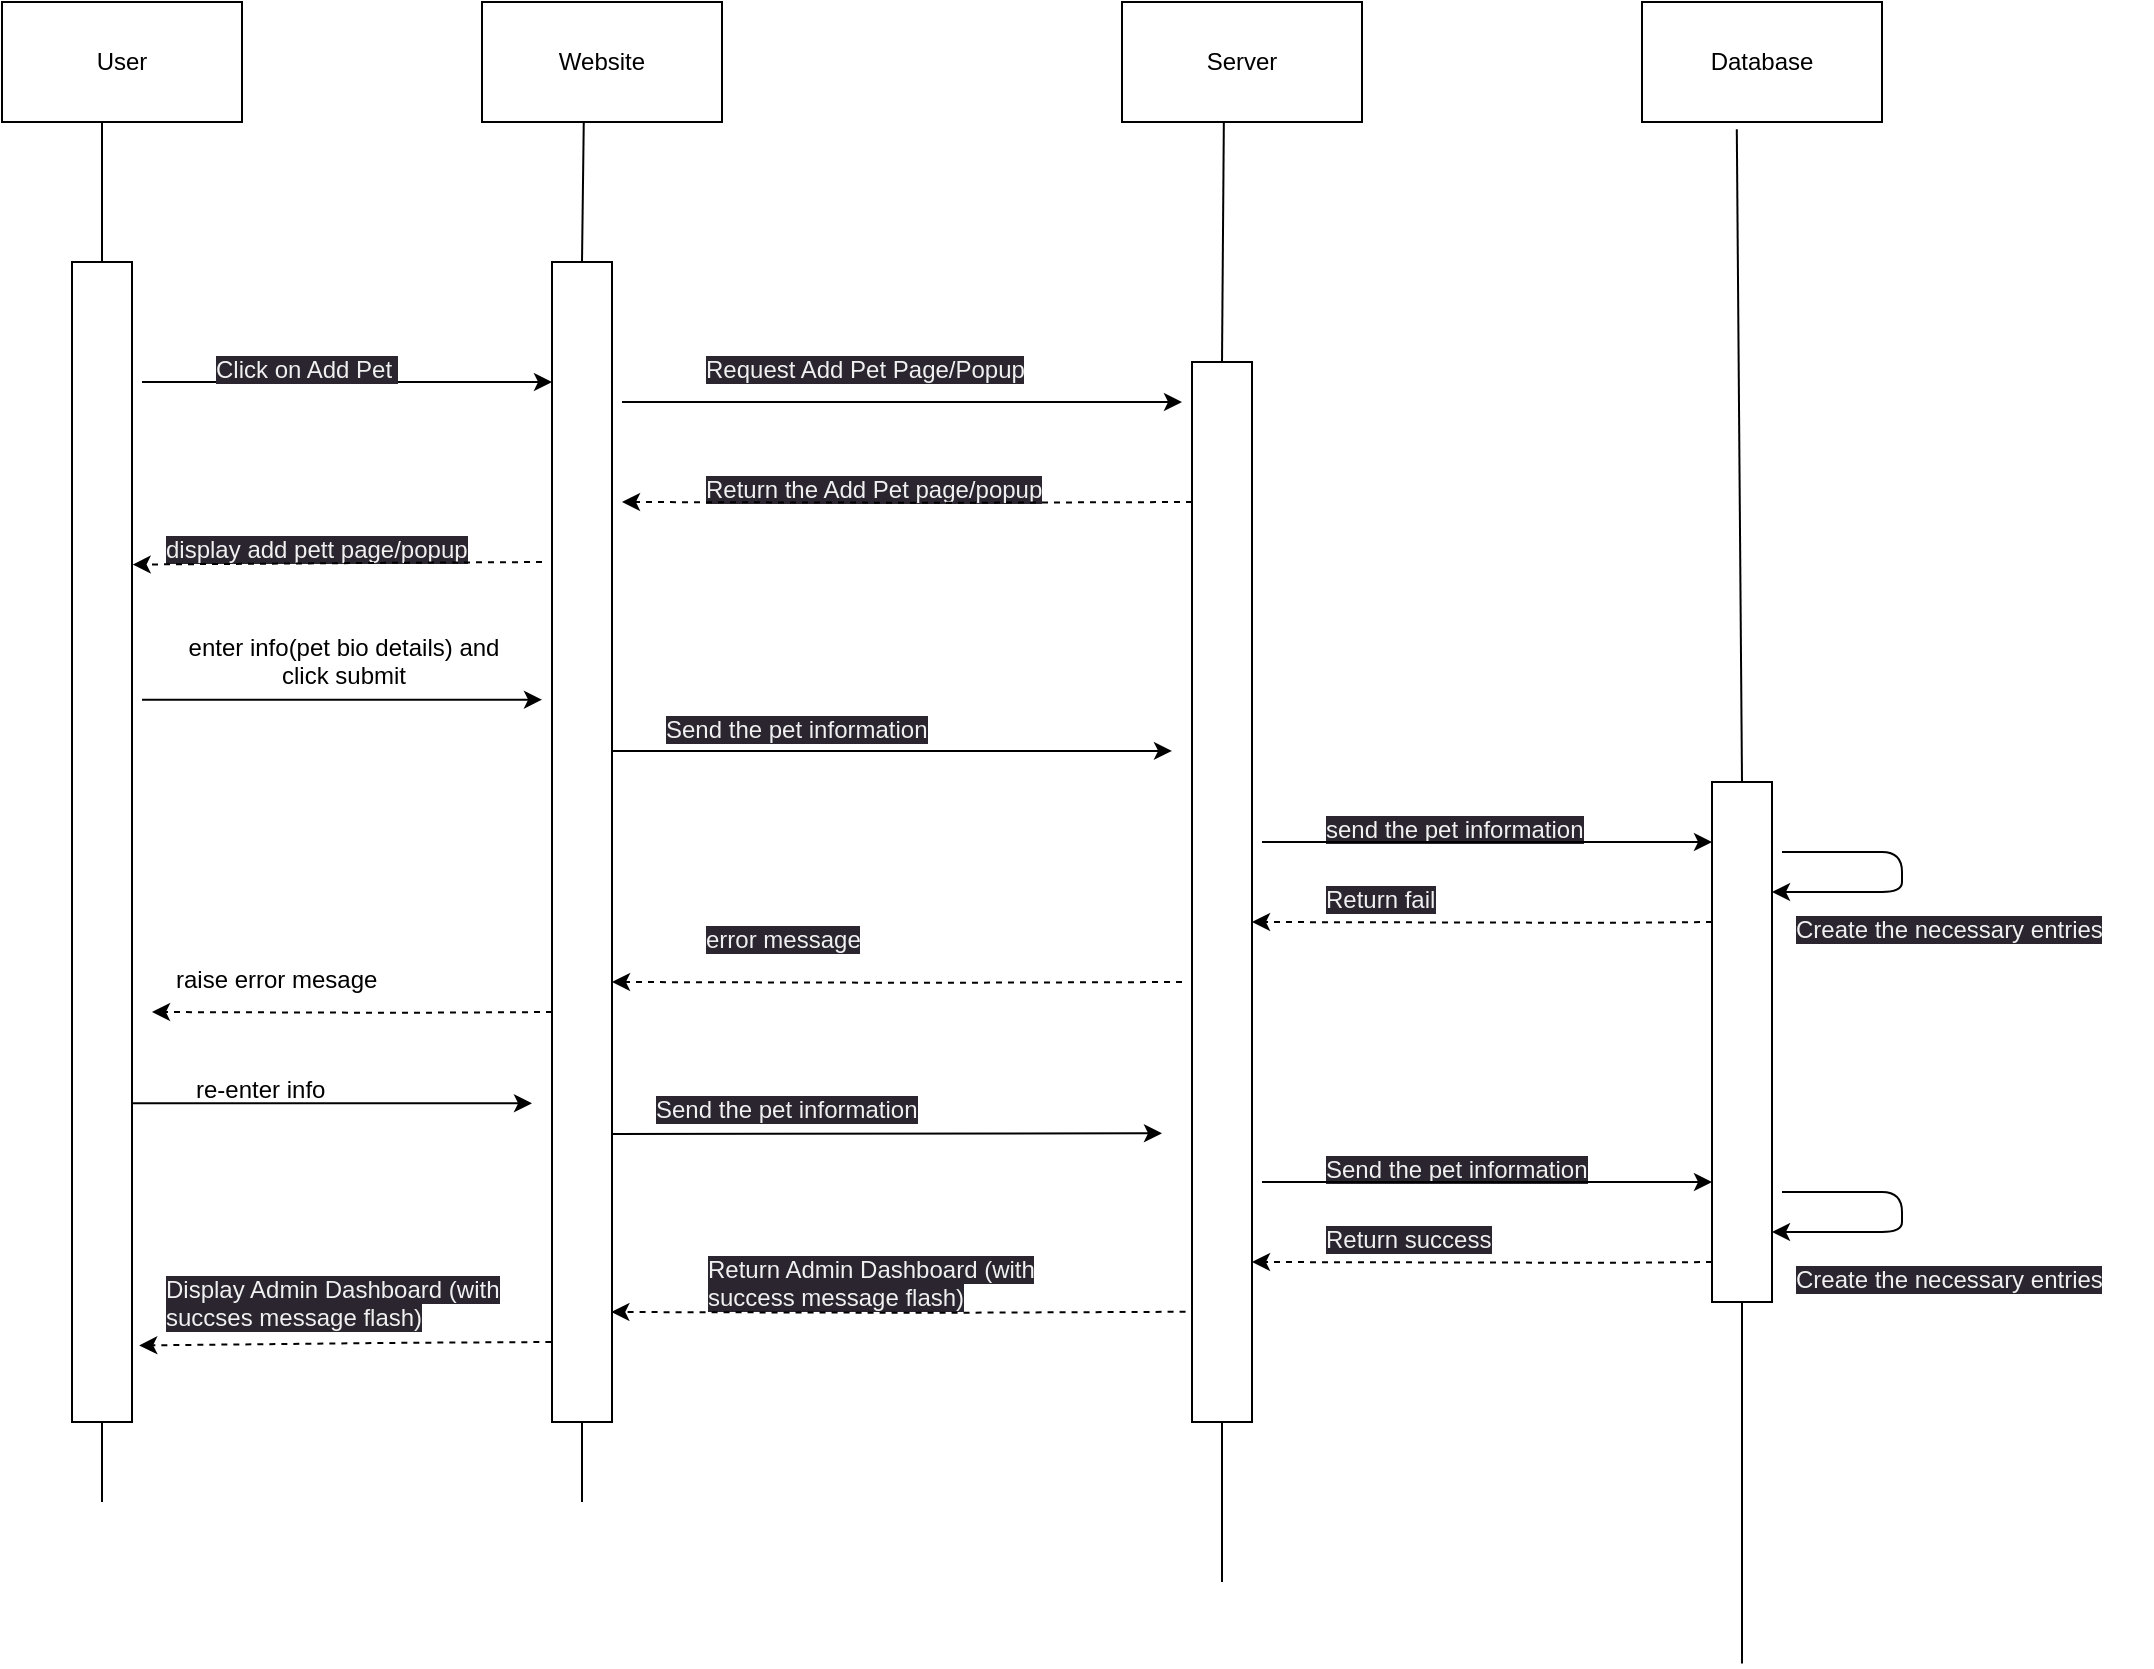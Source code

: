 <mxfile>
    <diagram id="4HmnWfCqfjICmoNCXlnx" name="Page-1">
        <mxGraphModel dx="1185" dy="1108" grid="1" gridSize="10" guides="1" tooltips="1" connect="1" arrows="1" fold="1" page="1" pageScale="1" pageWidth="1100" pageHeight="1700" math="0" shadow="0">
            <root>
                <mxCell id="0"/>
                <mxCell id="1" parent="0"/>
                <mxCell id="35" style="edgeStyle=none;html=1;exitX=0.5;exitY=0;exitDx=0;exitDy=0;endArrow=none;endFill=0;" parent="1" source="2" edge="1">
                    <mxGeometry relative="1" as="geometry">
                        <mxPoint x="65" y="70" as="targetPoint"/>
                    </mxGeometry>
                </mxCell>
                <mxCell id="39" style="edgeStyle=none;html=1;exitX=0.5;exitY=1;exitDx=0;exitDy=0;endArrow=none;endFill=0;" parent="1" source="2" edge="1">
                    <mxGeometry relative="1" as="geometry">
                        <mxPoint x="65" y="760" as="targetPoint"/>
                    </mxGeometry>
                </mxCell>
                <mxCell id="2" value="" style="whiteSpace=wrap;html=1;" parent="1" vertex="1">
                    <mxGeometry x="50" y="140" width="30" height="580" as="geometry"/>
                </mxCell>
                <mxCell id="3" style="edgeStyle=none;html=1;endArrow=classic;endFill=1;entryX=0.047;entryY=0.148;entryDx=0;entryDy=0;entryPerimeter=0;" parent="1" edge="1">
                    <mxGeometry relative="1" as="geometry">
                        <mxPoint x="85" y="200" as="sourcePoint"/>
                        <mxPoint x="290" y="200" as="targetPoint"/>
                    </mxGeometry>
                </mxCell>
                <mxCell id="4" value="&lt;span style=&quot;color: rgb(240, 240, 240); font-family: Helvetica; font-size: 12px; font-style: normal; font-variant-ligatures: normal; font-variant-caps: normal; font-weight: 400; letter-spacing: normal; orphans: 2; text-align: center; text-indent: 0px; text-transform: none; widows: 2; word-spacing: 0px; -webkit-text-stroke-width: 0px; background-color: rgb(42, 37, 47); text-decoration-thickness: initial; text-decoration-style: initial; text-decoration-color: initial; float: none; display: inline !important;&quot;&gt;Click on Add Pet&amp;nbsp;&lt;/span&gt;" style="text;whiteSpace=wrap;html=1;" parent="1" vertex="1">
                    <mxGeometry x="120" y="180" width="110" height="20" as="geometry"/>
                </mxCell>
                <mxCell id="5" value="&lt;span style=&quot;color: rgb(240, 240, 240); font-family: Helvetica; font-size: 12px; font-style: normal; font-variant-ligatures: normal; font-variant-caps: normal; font-weight: 400; letter-spacing: normal; orphans: 2; text-align: center; text-indent: 0px; text-transform: none; widows: 2; word-spacing: 0px; -webkit-text-stroke-width: 0px; background-color: rgb(42, 37, 47); text-decoration-thickness: initial; text-decoration-style: initial; text-decoration-color: initial; float: none; display: inline !important;&quot;&gt;display add pett page/popup&lt;/span&gt;" style="text;whiteSpace=wrap;html=1;" parent="1" vertex="1">
                    <mxGeometry x="95" y="270" width="180" height="20" as="geometry"/>
                </mxCell>
                <mxCell id="6" style="edgeStyle=none;html=1;entryX=1.011;entryY=0.311;entryDx=0;entryDy=0;endArrow=classic;endFill=1;entryPerimeter=0;dashed=1;" parent="1" edge="1">
                    <mxGeometry relative="1" as="geometry">
                        <mxPoint x="285" y="290" as="sourcePoint"/>
                        <mxPoint x="80.33" y="291.29" as="targetPoint"/>
                        <Array as="points">
                            <mxPoint x="210" y="290.41"/>
                        </Array>
                    </mxGeometry>
                </mxCell>
                <mxCell id="7" value="&lt;div style=&quot;text-align: center;&quot;&gt;&lt;span style=&quot;background-color: initial;&quot;&gt;enter info(pet bio details) and click submit&lt;/span&gt;&lt;/div&gt;" style="text;whiteSpace=wrap;html=1;" parent="1" vertex="1">
                    <mxGeometry x="95" y="318.82" width="180" height="20" as="geometry"/>
                </mxCell>
                <mxCell id="8" style="edgeStyle=none;html=1;endArrow=classic;endFill=1;" parent="1" edge="1">
                    <mxGeometry relative="1" as="geometry">
                        <mxPoint x="85" y="358.82" as="sourcePoint"/>
                        <mxPoint x="285" y="358.82" as="targetPoint"/>
                        <Array as="points">
                            <mxPoint x="185" y="358.82"/>
                        </Array>
                    </mxGeometry>
                </mxCell>
                <mxCell id="9" value="&lt;div style=&quot;text-align: center;&quot;&gt;&lt;span style=&quot;background-color: initial;&quot;&gt;raise error mesage&lt;/span&gt;&lt;/div&gt;" style="text;whiteSpace=wrap;html=1;" parent="1" vertex="1">
                    <mxGeometry x="100.33" y="485" width="180" height="20" as="geometry"/>
                </mxCell>
                <mxCell id="10" style="edgeStyle=none;html=1;endArrow=classic;endFill=1;dashed=1;" parent="1" edge="1">
                    <mxGeometry relative="1" as="geometry">
                        <mxPoint x="290" y="515" as="sourcePoint"/>
                        <mxPoint x="90" y="515" as="targetPoint"/>
                        <Array as="points">
                            <mxPoint x="215" y="515.41"/>
                        </Array>
                    </mxGeometry>
                </mxCell>
                <mxCell id="34" style="edgeStyle=none;html=1;exitX=0.5;exitY=0;exitDx=0;exitDy=0;entryX=0.424;entryY=1.005;entryDx=0;entryDy=0;entryPerimeter=0;endArrow=none;endFill=0;" parent="1" source="11" target="26" edge="1">
                    <mxGeometry relative="1" as="geometry"/>
                </mxCell>
                <mxCell id="38" style="edgeStyle=none;html=1;exitX=0.5;exitY=1;exitDx=0;exitDy=0;endArrow=none;endFill=0;" parent="1" source="11" edge="1">
                    <mxGeometry relative="1" as="geometry">
                        <mxPoint x="305" y="760" as="targetPoint"/>
                    </mxGeometry>
                </mxCell>
                <mxCell id="11" value="" style="whiteSpace=wrap;html=1;" parent="1" vertex="1">
                    <mxGeometry x="290" y="140" width="30" height="580" as="geometry"/>
                </mxCell>
                <mxCell id="12" style="edgeStyle=none;html=1;endArrow=classic;endFill=1;" parent="1" edge="1">
                    <mxGeometry relative="1" as="geometry">
                        <mxPoint x="325" y="210" as="sourcePoint"/>
                        <mxPoint x="605" y="210" as="targetPoint"/>
                    </mxGeometry>
                </mxCell>
                <mxCell id="33" style="edgeStyle=none;html=1;exitX=0.5;exitY=0;exitDx=0;exitDy=0;endArrow=none;endFill=0;" parent="1" source="13" edge="1">
                    <mxGeometry relative="1" as="geometry">
                        <mxPoint x="626" y="60" as="targetPoint"/>
                    </mxGeometry>
                </mxCell>
                <mxCell id="37" style="edgeStyle=none;html=1;exitX=0.5;exitY=1;exitDx=0;exitDy=0;endArrow=none;endFill=0;" parent="1" source="13" edge="1">
                    <mxGeometry relative="1" as="geometry">
                        <mxPoint x="625" y="800" as="targetPoint"/>
                    </mxGeometry>
                </mxCell>
                <mxCell id="13" value="" style="whiteSpace=wrap;html=1;" parent="1" vertex="1">
                    <mxGeometry x="610" y="190" width="30" height="530" as="geometry"/>
                </mxCell>
                <mxCell id="14" value="&lt;span style=&quot;color: rgb(240, 240, 240); font-family: Helvetica; font-size: 12px; font-style: normal; font-variant-ligatures: normal; font-variant-caps: normal; font-weight: 400; letter-spacing: normal; orphans: 2; text-align: center; text-indent: 0px; text-transform: none; widows: 2; word-spacing: 0px; -webkit-text-stroke-width: 0px; background-color: rgb(42, 37, 47); text-decoration-thickness: initial; text-decoration-style: initial; text-decoration-color: initial; float: none; display: inline !important;&quot;&gt;Request Add Pet Page/Popup&lt;br&gt;&lt;/span&gt;" style="text;whiteSpace=wrap;html=1;" parent="1" vertex="1">
                    <mxGeometry x="365" y="180" width="180" height="30" as="geometry"/>
                </mxCell>
                <mxCell id="15" value="&lt;span style=&quot;color: rgb(240, 240, 240); font-family: Helvetica; font-size: 12px; font-style: normal; font-variant-ligatures: normal; font-variant-caps: normal; font-weight: 400; letter-spacing: normal; orphans: 2; text-align: center; text-indent: 0px; text-transform: none; widows: 2; word-spacing: 0px; -webkit-text-stroke-width: 0px; background-color: rgb(42, 37, 47); text-decoration-thickness: initial; text-decoration-style: initial; text-decoration-color: initial; float: none; display: inline !important;&quot;&gt;Return the Add Pet page/popup&lt;br&gt;&lt;/span&gt;" style="text;whiteSpace=wrap;html=1;" parent="1" vertex="1">
                    <mxGeometry x="365" y="240" width="180" height="20" as="geometry"/>
                </mxCell>
                <mxCell id="16" style="edgeStyle=none;html=1;exitX=0.011;exitY=0.333;exitDx=0;exitDy=0;endArrow=classic;endFill=1;exitPerimeter=0;dashed=1;" parent="1" edge="1">
                    <mxGeometry relative="1" as="geometry">
                        <mxPoint x="610" y="260" as="sourcePoint"/>
                        <mxPoint x="325" y="260" as="targetPoint"/>
                        <Array as="points">
                            <mxPoint x="484.67" y="260.41"/>
                        </Array>
                    </mxGeometry>
                </mxCell>
                <mxCell id="17" style="edgeStyle=none;html=1;endArrow=classic;endFill=1;" parent="1" edge="1">
                    <mxGeometry relative="1" as="geometry">
                        <mxPoint x="320" y="384.44" as="sourcePoint"/>
                        <mxPoint x="600" y="384.44" as="targetPoint"/>
                    </mxGeometry>
                </mxCell>
                <mxCell id="18" value="&lt;span style=&quot;color: rgb(240, 240, 240); font-family: Helvetica; font-size: 12px; font-style: normal; font-variant-ligatures: normal; font-variant-caps: normal; font-weight: 400; letter-spacing: normal; orphans: 2; text-align: center; text-indent: 0px; text-transform: none; widows: 2; word-spacing: 0px; -webkit-text-stroke-width: 0px; background-color: rgb(42, 37, 47); text-decoration-thickness: initial; text-decoration-style: initial; text-decoration-color: initial; float: none; display: inline !important;&quot;&gt;Send the pet information&lt;br&gt;&lt;/span&gt;" style="text;whiteSpace=wrap;html=1;" parent="1" vertex="1">
                    <mxGeometry x="345" y="360" width="180" height="20" as="geometry"/>
                </mxCell>
                <mxCell id="19" value="&lt;span style=&quot;color: rgb(240, 240, 240); font-family: Helvetica; font-size: 12px; font-style: normal; font-variant-ligatures: normal; font-variant-caps: normal; font-weight: 400; letter-spacing: normal; orphans: 2; text-align: center; text-indent: 0px; text-transform: none; widows: 2; word-spacing: 0px; -webkit-text-stroke-width: 0px; background-color: rgb(42, 37, 47); text-decoration-thickness: initial; text-decoration-style: initial; text-decoration-color: initial; float: none; display: inline !important;&quot;&gt;error message&lt;br&gt;&lt;/span&gt;" style="text;whiteSpace=wrap;html=1;" parent="1" vertex="1">
                    <mxGeometry x="365" y="465" width="180" height="20" as="geometry"/>
                </mxCell>
                <mxCell id="20" value="&lt;span style=&quot;color: rgb(240, 240, 240); font-family: Helvetica; font-size: 12px; font-style: normal; font-variant-ligatures: normal; font-variant-caps: normal; font-weight: 400; letter-spacing: normal; orphans: 2; text-align: center; text-indent: 0px; text-transform: none; widows: 2; word-spacing: 0px; -webkit-text-stroke-width: 0px; background-color: rgb(42, 37, 47); text-decoration-thickness: initial; text-decoration-style: initial; text-decoration-color: initial; float: none; display: inline !important;&quot;&gt;send the pet information&lt;br&gt;&lt;/span&gt;" style="text;whiteSpace=wrap;html=1;" parent="1" vertex="1">
                    <mxGeometry x="675" y="410" width="180" height="20" as="geometry"/>
                </mxCell>
                <mxCell id="32" style="edgeStyle=none;html=1;exitX=0.5;exitY=0;exitDx=0;exitDy=0;entryX=0.395;entryY=1.06;entryDx=0;entryDy=0;entryPerimeter=0;endArrow=none;endFill=0;" parent="1" source="21" target="28" edge="1">
                    <mxGeometry relative="1" as="geometry"/>
                </mxCell>
                <mxCell id="36" style="edgeStyle=none;html=1;exitX=0.5;exitY=1;exitDx=0;exitDy=0;endArrow=none;endFill=0;" parent="1" source="21" edge="1">
                    <mxGeometry relative="1" as="geometry">
                        <mxPoint x="885" y="840.8" as="targetPoint"/>
                    </mxGeometry>
                </mxCell>
                <mxCell id="21" value="" style="whiteSpace=wrap;html=1;" parent="1" vertex="1">
                    <mxGeometry x="870" y="400" width="30" height="260" as="geometry"/>
                </mxCell>
                <mxCell id="22" style="edgeStyle=none;html=1;endArrow=classic;endFill=1;" parent="1" edge="1">
                    <mxGeometry relative="1" as="geometry">
                        <mxPoint x="905" y="435" as="sourcePoint"/>
                        <mxPoint x="900" y="455" as="targetPoint"/>
                        <Array as="points">
                            <mxPoint x="965" y="435"/>
                            <mxPoint x="965" y="455"/>
                        </Array>
                    </mxGeometry>
                </mxCell>
                <mxCell id="23" style="edgeStyle=none;html=1;endArrow=classic;endFill=1;" parent="1" edge="1">
                    <mxGeometry relative="1" as="geometry">
                        <mxPoint x="645.0" y="430.0" as="sourcePoint"/>
                        <mxPoint x="870" y="430" as="targetPoint"/>
                    </mxGeometry>
                </mxCell>
                <mxCell id="24" style="edgeStyle=none;html=1;endArrow=classic;endFill=1;dashed=1;" parent="1" edge="1">
                    <mxGeometry relative="1" as="geometry">
                        <mxPoint x="870" y="470.0" as="sourcePoint"/>
                        <mxPoint x="640" y="470.0" as="targetPoint"/>
                        <Array as="points">
                            <mxPoint x="819.67" y="470.41"/>
                        </Array>
                    </mxGeometry>
                </mxCell>
                <mxCell id="25" style="edgeStyle=none;html=1;exitX=0.011;exitY=0.333;exitDx=0;exitDy=0;endArrow=classic;endFill=1;exitPerimeter=0;dashed=1;" parent="1" edge="1">
                    <mxGeometry relative="1" as="geometry">
                        <mxPoint x="605" y="500" as="sourcePoint"/>
                        <mxPoint x="320.0" y="500" as="targetPoint"/>
                        <Array as="points">
                            <mxPoint x="479.67" y="500.41"/>
                        </Array>
                    </mxGeometry>
                </mxCell>
                <mxCell id="26" value="Website" style="whiteSpace=wrap;html=1;" parent="1" vertex="1">
                    <mxGeometry x="255" y="10" width="120" height="60" as="geometry"/>
                </mxCell>
                <mxCell id="27" value="Server" style="whiteSpace=wrap;html=1;" parent="1" vertex="1">
                    <mxGeometry x="575" y="10" width="120" height="60" as="geometry"/>
                </mxCell>
                <mxCell id="28" value="Database" style="whiteSpace=wrap;html=1;" parent="1" vertex="1">
                    <mxGeometry x="835" y="10" width="120" height="60" as="geometry"/>
                </mxCell>
                <mxCell id="29" value="User" style="whiteSpace=wrap;html=1;" parent="1" vertex="1">
                    <mxGeometry x="15" y="10" width="120" height="60" as="geometry"/>
                </mxCell>
                <mxCell id="40" value="&lt;span style=&quot;color: rgb(240, 240, 240); font-family: Helvetica; font-size: 12px; font-style: normal; font-variant-ligatures: normal; font-variant-caps: normal; font-weight: 400; letter-spacing: normal; orphans: 2; text-align: center; text-indent: 0px; text-transform: none; widows: 2; word-spacing: 0px; -webkit-text-stroke-width: 0px; background-color: rgb(42, 37, 47); text-decoration-thickness: initial; text-decoration-style: initial; text-decoration-color: initial; float: none; display: inline !important;&quot;&gt;Create the necessary entries&lt;br&gt;&lt;/span&gt;" style="text;whiteSpace=wrap;html=1;" parent="1" vertex="1">
                    <mxGeometry x="910" y="460" width="180" height="20" as="geometry"/>
                </mxCell>
                <mxCell id="41" value="&lt;span style=&quot;color: rgb(240, 240, 240); font-family: Helvetica; font-size: 12px; font-style: normal; font-variant-ligatures: normal; font-variant-caps: normal; font-weight: 400; letter-spacing: normal; orphans: 2; text-align: center; text-indent: 0px; text-transform: none; widows: 2; word-spacing: 0px; -webkit-text-stroke-width: 0px; background-color: rgb(42, 37, 47); text-decoration-thickness: initial; text-decoration-style: initial; text-decoration-color: initial; float: none; display: inline !important;&quot;&gt;Return fail&lt;br&gt;&lt;/span&gt;" style="text;whiteSpace=wrap;html=1;" parent="1" vertex="1">
                    <mxGeometry x="675" y="445" width="180" height="20" as="geometry"/>
                </mxCell>
                <mxCell id="42" value="&lt;span style=&quot;color: rgb(240, 240, 240); font-family: Helvetica; font-size: 12px; font-style: normal; font-variant-ligatures: normal; font-variant-caps: normal; font-weight: 400; letter-spacing: normal; orphans: 2; text-align: center; text-indent: 0px; text-transform: none; widows: 2; word-spacing: 0px; -webkit-text-stroke-width: 0px; background-color: rgb(42, 37, 47); text-decoration-thickness: initial; text-decoration-style: initial; text-decoration-color: initial; float: none; display: inline !important;&quot;&gt;Send the pet information&lt;br&gt;&lt;/span&gt;" style="text;whiteSpace=wrap;html=1;" parent="1" vertex="1">
                    <mxGeometry x="675" y="580" width="180" height="20" as="geometry"/>
                </mxCell>
                <mxCell id="43" style="edgeStyle=none;html=1;endArrow=classic;endFill=1;" parent="1" edge="1">
                    <mxGeometry relative="1" as="geometry">
                        <mxPoint x="905" y="605" as="sourcePoint"/>
                        <mxPoint x="900" y="625" as="targetPoint"/>
                        <Array as="points">
                            <mxPoint x="965" y="605"/>
                            <mxPoint x="965" y="625"/>
                        </Array>
                    </mxGeometry>
                </mxCell>
                <mxCell id="44" style="edgeStyle=none;html=1;endArrow=classic;endFill=1;" parent="1" edge="1">
                    <mxGeometry relative="1" as="geometry">
                        <mxPoint x="645.0" y="600.0" as="sourcePoint"/>
                        <mxPoint x="870" y="600" as="targetPoint"/>
                    </mxGeometry>
                </mxCell>
                <mxCell id="45" style="edgeStyle=none;html=1;endArrow=classic;endFill=1;dashed=1;" parent="1" edge="1">
                    <mxGeometry relative="1" as="geometry">
                        <mxPoint x="870" y="640.0" as="sourcePoint"/>
                        <mxPoint x="640" y="640.0" as="targetPoint"/>
                        <Array as="points">
                            <mxPoint x="819.67" y="640.41"/>
                        </Array>
                    </mxGeometry>
                </mxCell>
                <mxCell id="46" value="&lt;span style=&quot;color: rgb(240, 240, 240); font-family: Helvetica; font-size: 12px; font-style: normal; font-variant-ligatures: normal; font-variant-caps: normal; font-weight: 400; letter-spacing: normal; orphans: 2; text-align: center; text-indent: 0px; text-transform: none; widows: 2; word-spacing: 0px; -webkit-text-stroke-width: 0px; background-color: rgb(42, 37, 47); text-decoration-thickness: initial; text-decoration-style: initial; text-decoration-color: initial; float: none; display: inline !important;&quot;&gt;Return success&lt;br&gt;&lt;/span&gt;" style="text;whiteSpace=wrap;html=1;" parent="1" vertex="1">
                    <mxGeometry x="675" y="615" width="180" height="20" as="geometry"/>
                </mxCell>
                <mxCell id="47" value="&lt;span style=&quot;color: rgb(240, 240, 240); font-family: Helvetica; font-size: 12px; font-style: normal; font-variant-ligatures: normal; font-variant-caps: normal; font-weight: 400; letter-spacing: normal; orphans: 2; text-align: center; text-indent: 0px; text-transform: none; widows: 2; word-spacing: 0px; -webkit-text-stroke-width: 0px; background-color: rgb(42, 37, 47); text-decoration-thickness: initial; text-decoration-style: initial; text-decoration-color: initial; float: none; display: inline !important;&quot;&gt;Create the necessary entries&lt;br&gt;&lt;/span&gt;" style="text;whiteSpace=wrap;html=1;" parent="1" vertex="1">
                    <mxGeometry x="910" y="635" width="180" height="20" as="geometry"/>
                </mxCell>
                <mxCell id="48" value="&lt;span style=&quot;color: rgb(240, 240, 240); font-family: Helvetica; font-size: 12px; font-style: normal; font-variant-ligatures: normal; font-variant-caps: normal; font-weight: 400; letter-spacing: normal; orphans: 2; text-align: center; text-indent: 0px; text-transform: none; widows: 2; word-spacing: 0px; -webkit-text-stroke-width: 0px; background-color: rgb(42, 37, 47); text-decoration-thickness: initial; text-decoration-style: initial; text-decoration-color: initial; float: none; display: inline !important;&quot;&gt;Display Admin Dashboard (with succses message flash)&lt;br&gt;&lt;/span&gt;" style="text;whiteSpace=wrap;html=1;" parent="1" vertex="1">
                    <mxGeometry x="95" y="640" width="180" height="20" as="geometry"/>
                </mxCell>
                <mxCell id="49" style="edgeStyle=none;html=1;endArrow=classic;endFill=1;dashed=1;entryX=1.12;entryY=0.934;entryDx=0;entryDy=0;entryPerimeter=0;" parent="1" target="2" edge="1">
                    <mxGeometry relative="1" as="geometry">
                        <mxPoint x="289.67" y="680" as="sourcePoint"/>
                        <mxPoint x="90.0" y="680" as="targetPoint"/>
                        <Array as="points">
                            <mxPoint x="214.67" y="680.41"/>
                        </Array>
                    </mxGeometry>
                </mxCell>
                <mxCell id="50" value="&lt;span style=&quot;color: rgb(240, 240, 240); font-family: Helvetica; font-size: 12px; font-style: normal; font-variant-ligatures: normal; font-variant-caps: normal; font-weight: 400; letter-spacing: normal; orphans: 2; text-align: center; text-indent: 0px; text-transform: none; widows: 2; word-spacing: 0px; -webkit-text-stroke-width: 0px; background-color: rgb(42, 37, 47); text-decoration-thickness: initial; text-decoration-style: initial; text-decoration-color: initial; float: none; display: inline !important;&quot;&gt;Return Admin Dashboard (with success message flash)&lt;br&gt;&lt;/span&gt;" style="text;whiteSpace=wrap;html=1;" parent="1" vertex="1">
                    <mxGeometry x="365.67" y="630" width="180" height="20" as="geometry"/>
                </mxCell>
                <mxCell id="51" style="edgeStyle=none;html=1;exitX=-0.107;exitY=0.896;exitDx=0;exitDy=0;endArrow=classic;endFill=1;exitPerimeter=0;dashed=1;" parent="1" source="13" edge="1">
                    <mxGeometry relative="1" as="geometry">
                        <mxPoint x="604.67" y="665" as="sourcePoint"/>
                        <mxPoint x="319.67" y="665" as="targetPoint"/>
                        <Array as="points">
                            <mxPoint x="479.34" y="665.41"/>
                        </Array>
                    </mxGeometry>
                </mxCell>
                <mxCell id="52" style="edgeStyle=none;html=1;endArrow=classic;endFill=1;" parent="1" edge="1">
                    <mxGeometry relative="1" as="geometry">
                        <mxPoint x="80" y="560.68" as="sourcePoint"/>
                        <mxPoint x="280" y="560.68" as="targetPoint"/>
                        <Array as="points">
                            <mxPoint x="180" y="560.68"/>
                        </Array>
                    </mxGeometry>
                </mxCell>
                <mxCell id="53" style="edgeStyle=none;html=1;endArrow=classic;endFill=1;" parent="1" edge="1">
                    <mxGeometry relative="1" as="geometry">
                        <mxPoint x="320" y="576" as="sourcePoint"/>
                        <mxPoint x="595" y="575.62" as="targetPoint"/>
                    </mxGeometry>
                </mxCell>
                <mxCell id="55" value="&lt;div style=&quot;text-align: center;&quot;&gt;&lt;span style=&quot;background-color: initial;&quot;&gt;re-enter info&lt;/span&gt;&lt;/div&gt;" style="text;whiteSpace=wrap;html=1;" parent="1" vertex="1">
                    <mxGeometry x="110" y="540.0" width="180" height="20" as="geometry"/>
                </mxCell>
                <mxCell id="56" value="&lt;span style=&quot;color: rgb(240, 240, 240); font-family: Helvetica; font-size: 12px; font-style: normal; font-variant-ligatures: normal; font-variant-caps: normal; font-weight: 400; letter-spacing: normal; orphans: 2; text-align: center; text-indent: 0px; text-transform: none; widows: 2; word-spacing: 0px; -webkit-text-stroke-width: 0px; background-color: rgb(42, 37, 47); text-decoration-thickness: initial; text-decoration-style: initial; text-decoration-color: initial; float: none; display: inline !important;&quot;&gt;Send the pet information&lt;br&gt;&lt;/span&gt;" style="text;whiteSpace=wrap;html=1;" vertex="1" parent="1">
                    <mxGeometry x="340" y="550" width="180" height="20" as="geometry"/>
                </mxCell>
            </root>
        </mxGraphModel>
    </diagram>
</mxfile>